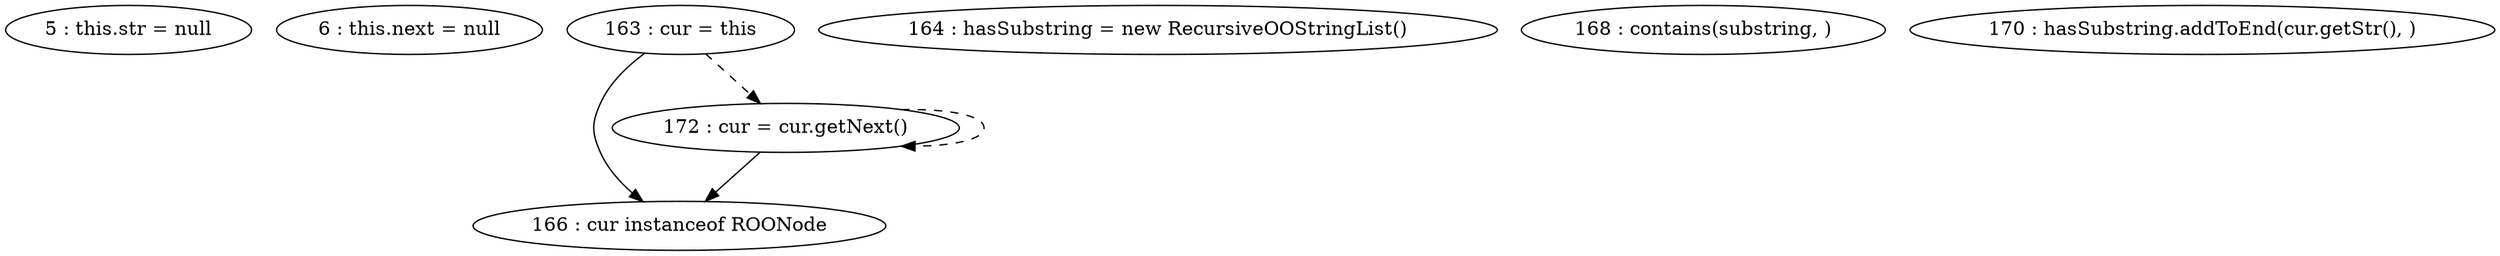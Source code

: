 digraph G {
"5 : this.str = null"
"6 : this.next = null"
"163 : cur = this"
"163 : cur = this" -> "166 : cur instanceof ROONode"
"163 : cur = this" -> "172 : cur = cur.getNext()" [style=dashed]
"164 : hasSubstring = new RecursiveOOStringList()"
"166 : cur instanceof ROONode"
"168 : contains(substring, )"
"170 : hasSubstring.addToEnd(cur.getStr(), )"
"172 : cur = cur.getNext()"
"172 : cur = cur.getNext()" -> "166 : cur instanceof ROONode"
"172 : cur = cur.getNext()" -> "172 : cur = cur.getNext()" [style=dashed]
"166 : cur instanceof ROONode"
}